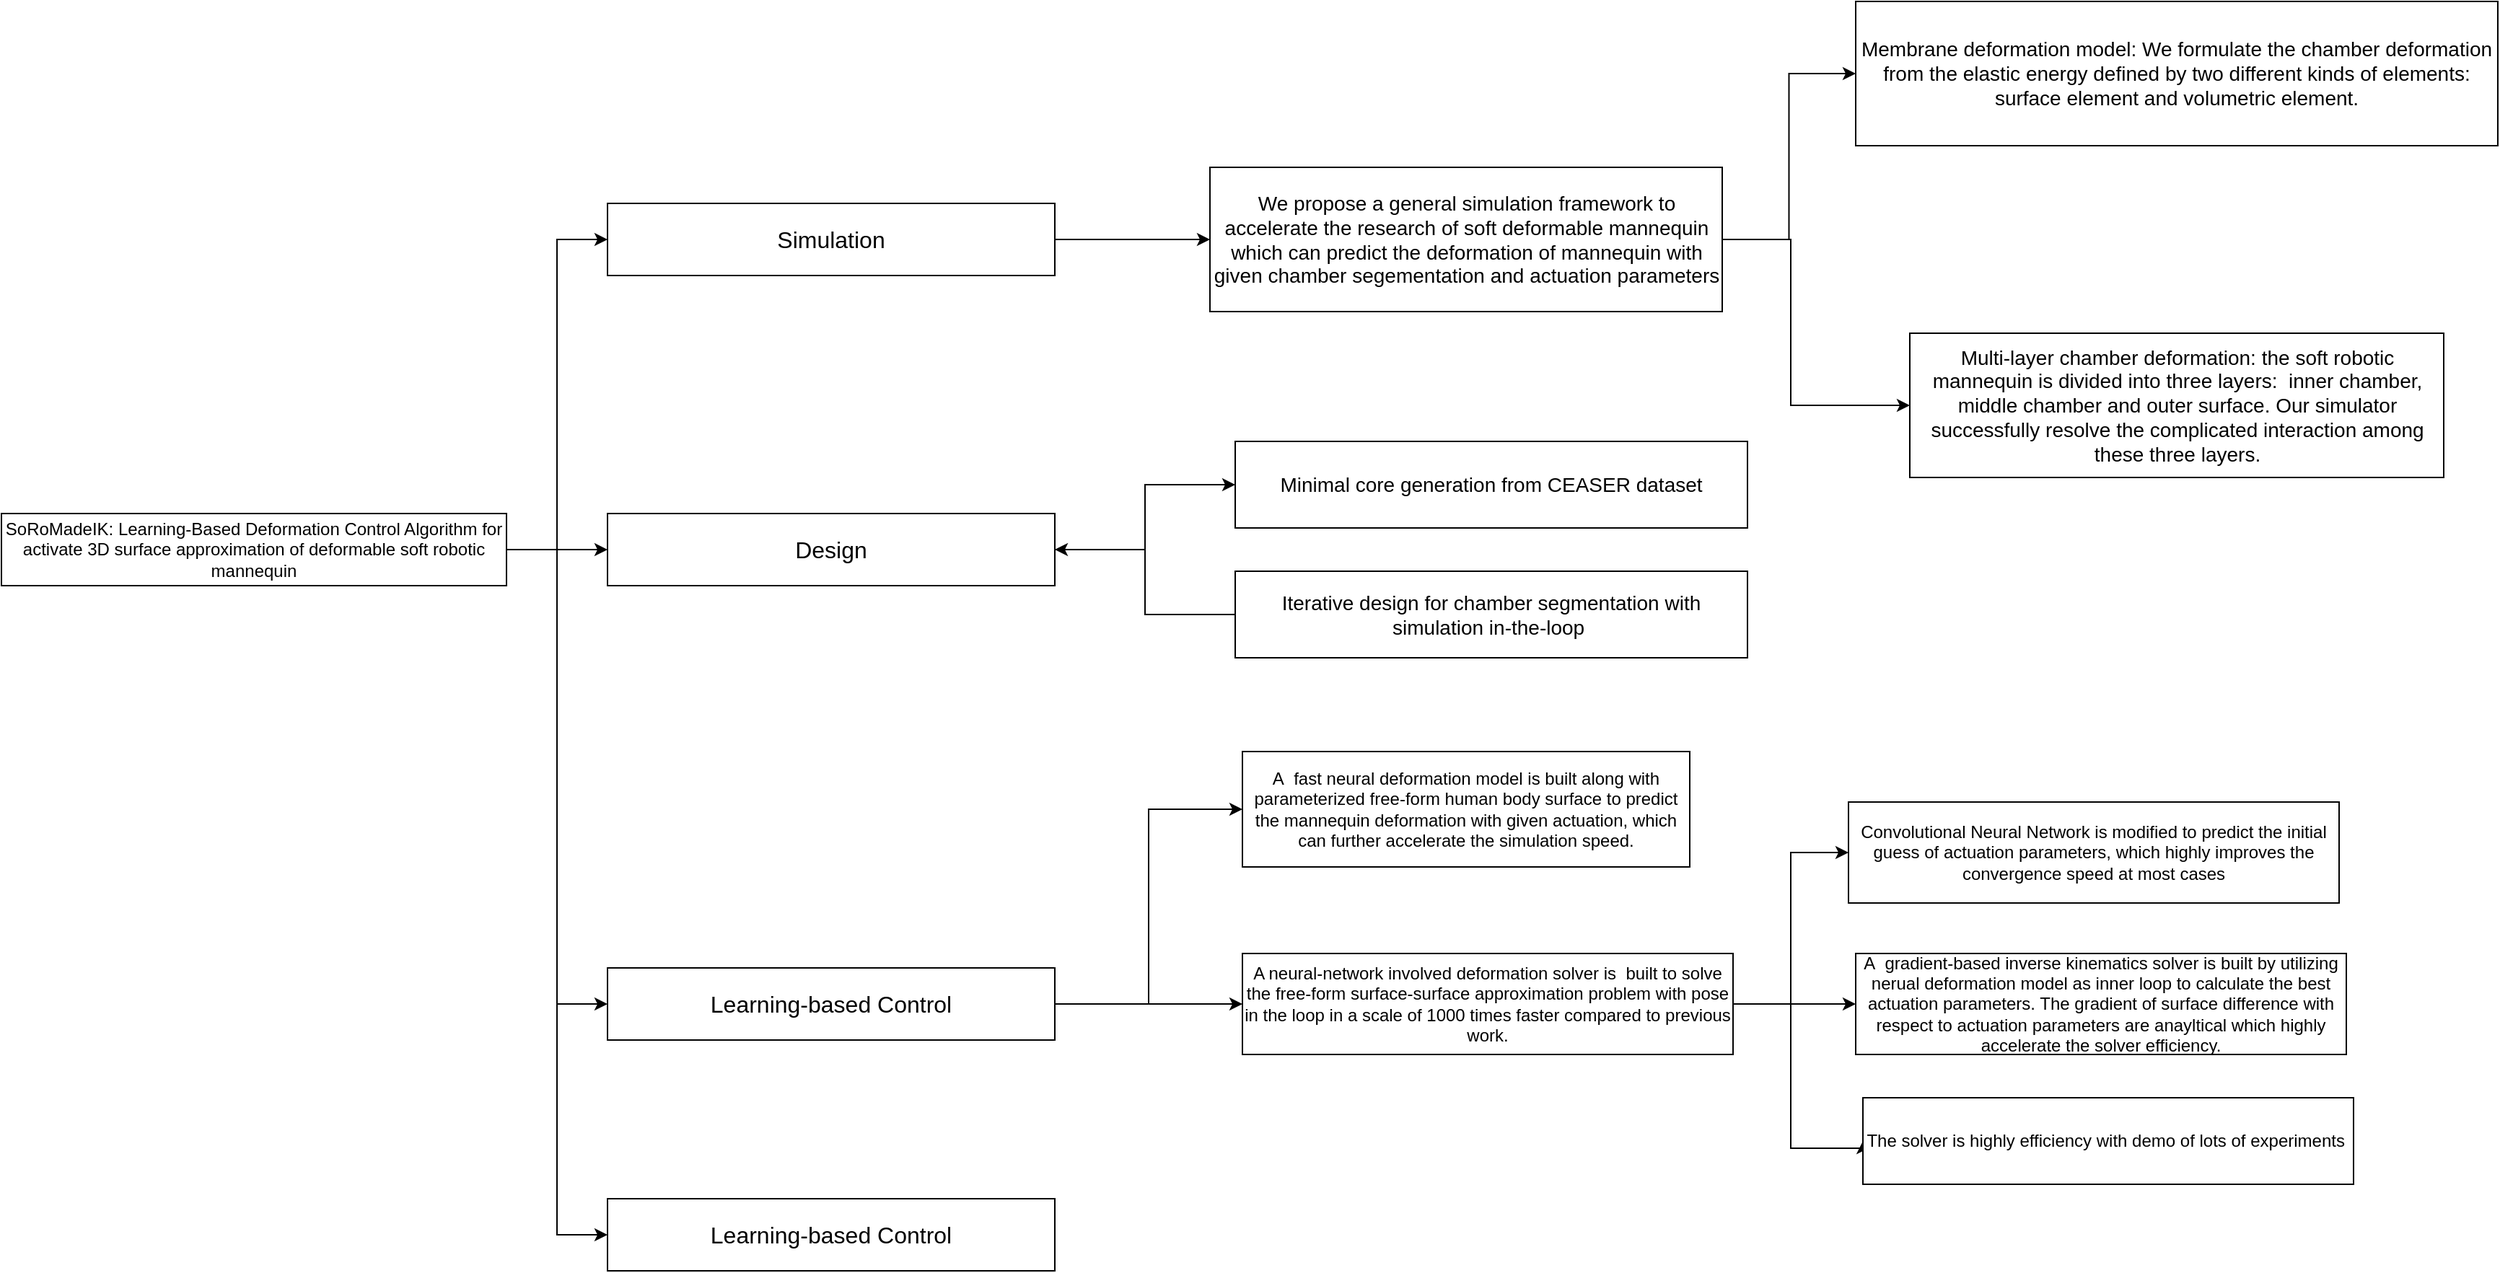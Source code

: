 <mxfile version="22.0.0" type="github">
  <diagram id="R2lEEEUBdFMjLlhIrx00" name="Page-1">
    <mxGraphModel dx="2810" dy="1140" grid="1" gridSize="10" guides="1" tooltips="1" connect="1" arrows="1" fold="1" page="1" pageScale="1" pageWidth="850" pageHeight="1100" math="0" shadow="0" extFonts="Permanent Marker^https://fonts.googleapis.com/css?family=Permanent+Marker">
      <root>
        <mxCell id="0" />
        <mxCell id="1" parent="0" />
        <mxCell id="LtaQJOezJhxfunnw9k85-10" style="edgeStyle=orthogonalEdgeStyle;rounded=0;orthogonalLoop=1;jettySize=auto;html=1;exitX=1;exitY=0.5;exitDx=0;exitDy=0;entryX=0;entryY=0.5;entryDx=0;entryDy=0;" edge="1" parent="1" source="LtaQJOezJhxfunnw9k85-1" target="LtaQJOezJhxfunnw9k85-9">
          <mxGeometry relative="1" as="geometry" />
        </mxCell>
        <mxCell id="LtaQJOezJhxfunnw9k85-15" style="edgeStyle=orthogonalEdgeStyle;rounded=0;orthogonalLoop=1;jettySize=auto;html=1;exitX=1;exitY=0.5;exitDx=0;exitDy=0;entryX=0;entryY=0.5;entryDx=0;entryDy=0;" edge="1" parent="1" source="LtaQJOezJhxfunnw9k85-1" target="LtaQJOezJhxfunnw9k85-14">
          <mxGeometry relative="1" as="geometry">
            <Array as="points">
              <mxPoint x="375" y="550" />
              <mxPoint x="375" y="865" />
            </Array>
          </mxGeometry>
        </mxCell>
        <mxCell id="LtaQJOezJhxfunnw9k85-35" style="edgeStyle=orthogonalEdgeStyle;rounded=0;orthogonalLoop=1;jettySize=auto;html=1;exitX=1;exitY=0.5;exitDx=0;exitDy=0;entryX=0;entryY=0.5;entryDx=0;entryDy=0;" edge="1" parent="1" source="LtaQJOezJhxfunnw9k85-1" target="LtaQJOezJhxfunnw9k85-34">
          <mxGeometry relative="1" as="geometry" />
        </mxCell>
        <mxCell id="LtaQJOezJhxfunnw9k85-47" style="edgeStyle=orthogonalEdgeStyle;rounded=0;orthogonalLoop=1;jettySize=auto;html=1;exitX=1;exitY=0.5;exitDx=0;exitDy=0;entryX=0;entryY=0.5;entryDx=0;entryDy=0;" edge="1" parent="1" source="LtaQJOezJhxfunnw9k85-1" target="LtaQJOezJhxfunnw9k85-46">
          <mxGeometry relative="1" as="geometry" />
        </mxCell>
        <mxCell id="LtaQJOezJhxfunnw9k85-1" value="SoRoMadeIK: Learning-Based Deformation Control Algorithm for activate 3D surface approximation of deformable soft robotic mannequin" style="rounded=0;whiteSpace=wrap;html=1;" vertex="1" parent="1">
          <mxGeometry x="-10" y="525" width="350" height="50" as="geometry" />
        </mxCell>
        <mxCell id="LtaQJOezJhxfunnw9k85-33" style="edgeStyle=orthogonalEdgeStyle;rounded=0;orthogonalLoop=1;jettySize=auto;html=1;exitX=1;exitY=0.5;exitDx=0;exitDy=0;entryX=0;entryY=0.5;entryDx=0;entryDy=0;" edge="1" parent="1" source="LtaQJOezJhxfunnw9k85-9" target="LtaQJOezJhxfunnw9k85-32">
          <mxGeometry relative="1" as="geometry" />
        </mxCell>
        <mxCell id="LtaQJOezJhxfunnw9k85-9" value="Simulation" style="rounded=0;whiteSpace=wrap;html=1;fontSize=16;" vertex="1" parent="1">
          <mxGeometry x="410" y="310" width="310" height="50" as="geometry" />
        </mxCell>
        <mxCell id="LtaQJOezJhxfunnw9k85-18" style="edgeStyle=orthogonalEdgeStyle;rounded=0;orthogonalLoop=1;jettySize=auto;html=1;exitX=1;exitY=0.5;exitDx=0;exitDy=0;entryX=0;entryY=0.5;entryDx=0;entryDy=0;" edge="1" parent="1" source="LtaQJOezJhxfunnw9k85-14" target="LtaQJOezJhxfunnw9k85-17">
          <mxGeometry relative="1" as="geometry" />
        </mxCell>
        <mxCell id="LtaQJOezJhxfunnw9k85-20" style="edgeStyle=orthogonalEdgeStyle;rounded=0;orthogonalLoop=1;jettySize=auto;html=1;exitX=1;exitY=0.5;exitDx=0;exitDy=0;entryX=0;entryY=0.5;entryDx=0;entryDy=0;" edge="1" parent="1" source="LtaQJOezJhxfunnw9k85-14" target="LtaQJOezJhxfunnw9k85-19">
          <mxGeometry relative="1" as="geometry" />
        </mxCell>
        <mxCell id="LtaQJOezJhxfunnw9k85-14" value="Learning-based Control" style="rounded=0;whiteSpace=wrap;html=1;fontSize=16;" vertex="1" parent="1">
          <mxGeometry x="410" y="840" width="310" height="50" as="geometry" />
        </mxCell>
        <mxCell id="LtaQJOezJhxfunnw9k85-17" value="A&amp;nbsp; fast neural deformation model is built along with parameterized free-form human body surface to predict the mannequin deformation with given actuation, which can further accelerate the simulation speed." style="rounded=0;whiteSpace=wrap;html=1;" vertex="1" parent="1">
          <mxGeometry x="850" y="690" width="310" height="80" as="geometry" />
        </mxCell>
        <mxCell id="LtaQJOezJhxfunnw9k85-27" style="edgeStyle=orthogonalEdgeStyle;rounded=0;orthogonalLoop=1;jettySize=auto;html=1;exitX=1;exitY=0.5;exitDx=0;exitDy=0;entryX=0;entryY=0.5;entryDx=0;entryDy=0;" edge="1" parent="1" source="LtaQJOezJhxfunnw9k85-19" target="LtaQJOezJhxfunnw9k85-26">
          <mxGeometry relative="1" as="geometry" />
        </mxCell>
        <mxCell id="LtaQJOezJhxfunnw9k85-29" style="edgeStyle=orthogonalEdgeStyle;rounded=0;orthogonalLoop=1;jettySize=auto;html=1;exitX=1;exitY=0.5;exitDx=0;exitDy=0;entryX=0;entryY=0.5;entryDx=0;entryDy=0;" edge="1" parent="1" source="LtaQJOezJhxfunnw9k85-19" target="LtaQJOezJhxfunnw9k85-28">
          <mxGeometry relative="1" as="geometry" />
        </mxCell>
        <mxCell id="LtaQJOezJhxfunnw9k85-31" style="edgeStyle=orthogonalEdgeStyle;rounded=0;orthogonalLoop=1;jettySize=auto;html=1;exitX=1;exitY=0.5;exitDx=0;exitDy=0;entryX=0;entryY=0.5;entryDx=0;entryDy=0;" edge="1" parent="1" source="LtaQJOezJhxfunnw9k85-19" target="LtaQJOezJhxfunnw9k85-30">
          <mxGeometry relative="1" as="geometry">
            <Array as="points">
              <mxPoint x="1230" y="865" />
              <mxPoint x="1230" y="965" />
            </Array>
          </mxGeometry>
        </mxCell>
        <mxCell id="LtaQJOezJhxfunnw9k85-19" value="A neural-network involved deformation solver is&amp;nbsp; built to solve the free-form surface-surface approximation problem with pose in the loop in a scale of 1000 times faster compared to previous work." style="rounded=0;whiteSpace=wrap;html=1;" vertex="1" parent="1">
          <mxGeometry x="850" y="830" width="340" height="70" as="geometry" />
        </mxCell>
        <mxCell id="LtaQJOezJhxfunnw9k85-26" value="Convolutional Neural Network is modified to predict the initial guess of actuation parameters, which highly improves the convergence speed at most cases" style="rounded=0;whiteSpace=wrap;html=1;" vertex="1" parent="1">
          <mxGeometry x="1270" y="725" width="340" height="70" as="geometry" />
        </mxCell>
        <mxCell id="LtaQJOezJhxfunnw9k85-28" value="A&amp;nbsp; gradient-based inverse kinematics solver is built by utilizing nerual deformation model as inner loop to calculate the best actuation parameters. The gradient of surface difference with respect to actuation parameters are anayltical which highly accelerate the solver efficiency." style="rounded=0;whiteSpace=wrap;html=1;" vertex="1" parent="1">
          <mxGeometry x="1275" y="830" width="340" height="70" as="geometry" />
        </mxCell>
        <mxCell id="LtaQJOezJhxfunnw9k85-30" value="The solver is highly efficiency with demo of lots of experiments&amp;nbsp;" style="rounded=0;whiteSpace=wrap;html=1;" vertex="1" parent="1">
          <mxGeometry x="1280" y="930" width="340" height="60" as="geometry" />
        </mxCell>
        <mxCell id="LtaQJOezJhxfunnw9k85-36" style="edgeStyle=orthogonalEdgeStyle;rounded=0;orthogonalLoop=1;jettySize=auto;html=1;entryX=0;entryY=0.5;entryDx=0;entryDy=0;" edge="1" parent="1" source="LtaQJOezJhxfunnw9k85-32" target="LtaQJOezJhxfunnw9k85-37">
          <mxGeometry relative="1" as="geometry">
            <mxPoint x="1290" y="210" as="targetPoint" />
          </mxGeometry>
        </mxCell>
        <mxCell id="LtaQJOezJhxfunnw9k85-39" style="edgeStyle=orthogonalEdgeStyle;rounded=0;orthogonalLoop=1;jettySize=auto;html=1;exitX=1;exitY=0.5;exitDx=0;exitDy=0;entryX=0;entryY=0.5;entryDx=0;entryDy=0;" edge="1" parent="1" source="LtaQJOezJhxfunnw9k85-32" target="LtaQJOezJhxfunnw9k85-38">
          <mxGeometry relative="1" as="geometry">
            <Array as="points">
              <mxPoint x="1230" y="335" />
              <mxPoint x="1230" y="450" />
            </Array>
          </mxGeometry>
        </mxCell>
        <mxCell id="LtaQJOezJhxfunnw9k85-32" value="&lt;span style=&quot;font-size: 14px;&quot;&gt;We propose a general simulation framework to accelerate the research of soft deformable mannequin which can predict the deformation of mannequin with given chamber segementation and actuation parameters&lt;/span&gt;" style="rounded=0;whiteSpace=wrap;html=1;" vertex="1" parent="1">
          <mxGeometry x="827.5" y="285" width="355" height="100" as="geometry" />
        </mxCell>
        <mxCell id="LtaQJOezJhxfunnw9k85-42" style="edgeStyle=orthogonalEdgeStyle;rounded=0;orthogonalLoop=1;jettySize=auto;html=1;exitX=1;exitY=0.5;exitDx=0;exitDy=0;entryX=0;entryY=0.5;entryDx=0;entryDy=0;" edge="1" parent="1" source="LtaQJOezJhxfunnw9k85-34" target="LtaQJOezJhxfunnw9k85-40">
          <mxGeometry relative="1" as="geometry">
            <mxPoint x="730" y="575" as="sourcePoint" />
          </mxGeometry>
        </mxCell>
        <mxCell id="LtaQJOezJhxfunnw9k85-34" value="Design" style="rounded=0;whiteSpace=wrap;html=1;fontSize=16;" vertex="1" parent="1">
          <mxGeometry x="410" y="525" width="310" height="50" as="geometry" />
        </mxCell>
        <mxCell id="LtaQJOezJhxfunnw9k85-37" value="&lt;span style=&quot;font-size: 14px;&quot;&gt;Membrane deformation model: We formulate the chamber deformation from the elastic energy defined by two different kinds of elements: surface element and volumetric element.&lt;/span&gt;" style="rounded=0;whiteSpace=wrap;html=1;" vertex="1" parent="1">
          <mxGeometry x="1275" y="170" width="445" height="100" as="geometry" />
        </mxCell>
        <mxCell id="LtaQJOezJhxfunnw9k85-38" value="&lt;font style=&quot;font-size: 14px;&quot;&gt;Multi-layer chamber deformation: the soft robotic mannequin is divided into three layers:&amp;nbsp; inner chamber, middle chamber and&amp;nbsp;outer surface. Our simulator successfully resolve the complicated interaction among these three layers.&lt;/font&gt;" style="rounded=0;whiteSpace=wrap;html=1;" vertex="1" parent="1">
          <mxGeometry x="1312.5" y="400" width="370" height="100" as="geometry" />
        </mxCell>
        <mxCell id="LtaQJOezJhxfunnw9k85-40" value="&lt;span style=&quot;font-size: 14px;&quot;&gt;Minimal core generation from CEASER dataset&lt;/span&gt;" style="rounded=0;whiteSpace=wrap;html=1;" vertex="1" parent="1">
          <mxGeometry x="845" y="475" width="355" height="60" as="geometry" />
        </mxCell>
        <mxCell id="LtaQJOezJhxfunnw9k85-45" style="edgeStyle=orthogonalEdgeStyle;rounded=0;orthogonalLoop=1;jettySize=auto;html=1;exitX=0;exitY=0.5;exitDx=0;exitDy=0;" edge="1" parent="1" source="LtaQJOezJhxfunnw9k85-43" target="LtaQJOezJhxfunnw9k85-34">
          <mxGeometry relative="1" as="geometry" />
        </mxCell>
        <mxCell id="LtaQJOezJhxfunnw9k85-43" value="&lt;span style=&quot;font-size: 14px;&quot;&gt;Iterative design for chamber segmentation with simulation in-the-loop&amp;nbsp;&lt;/span&gt;" style="rounded=0;whiteSpace=wrap;html=1;" vertex="1" parent="1">
          <mxGeometry x="845" y="565" width="355" height="60" as="geometry" />
        </mxCell>
        <mxCell id="LtaQJOezJhxfunnw9k85-46" value="Learning-based Control" style="rounded=0;whiteSpace=wrap;html=1;fontSize=16;" vertex="1" parent="1">
          <mxGeometry x="410" y="1000" width="310" height="50" as="geometry" />
        </mxCell>
      </root>
    </mxGraphModel>
  </diagram>
</mxfile>
